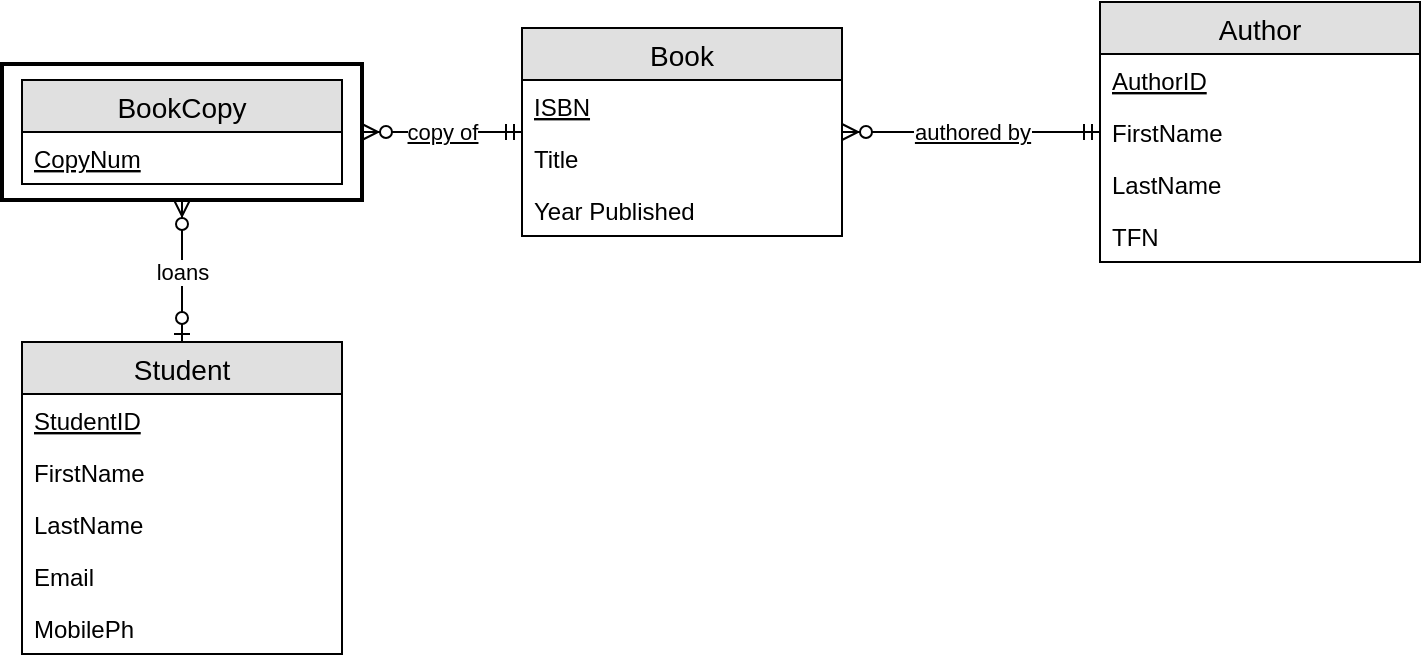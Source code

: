 <mxfile type="device" version="10.5.9"><diagram id="aReA38n2LXVdJNrg4DD-" name="Page-1"><mxGraphModel grid="1" dx="1394" dy="804" gridSize="10" guides="1" tooltips="1" connect="1" arrows="1" fold="1" page="1" pageScale="1" pageWidth="850" pageHeight="1100" math="0" shadow="0"><root><mxCell id="0"/><mxCell id="1" parent="0"/><mxCell id="qGdfoebD4o84JuMDnx_H-24" target="qGdfoebD4o84JuMDnx_H-19" style="edgeStyle=orthogonalEdgeStyle;rounded=0;orthogonalLoop=1;jettySize=auto;html=1;entryX=0.5;entryY=1;entryDx=0;entryDy=0;startArrow=ERzeroToOne;startFill=1;endArrow=ERzeroToMany;endFill=1;" value="loans" parent="1" source="I9El5KIr75CT5vQH0Fb4-5" edge="1"><mxGeometry as="geometry" relative="1"/></mxCell><mxCell id="I9El5KIr75CT5vQH0Fb4-5" style="swimlane;fontStyle=0;childLayout=stackLayout;horizontal=1;startSize=26;fillColor=#e0e0e0;horizontalStack=0;resizeParent=1;resizeParentMax=0;resizeLast=0;collapsible=1;marginBottom=0;swimlaneFillColor=#ffffff;align=center;fontSize=14;" value="Student" parent="1" vertex="1"><mxGeometry as="geometry" width="160" height="156" y="420" x="90"/></mxCell><mxCell id="I9El5KIr75CT5vQH0Fb4-6" style="text;strokeColor=none;fillColor=none;spacingLeft=4;spacingRight=4;overflow=hidden;rotatable=0;points=[[0,0.5],[1,0.5]];portConstraint=eastwest;fontSize=12;fontStyle=4" value="StudentID" parent="I9El5KIr75CT5vQH0Fb4-5" vertex="1"><mxGeometry as="geometry" width="160" height="26" y="26"/></mxCell><mxCell id="I9El5KIr75CT5vQH0Fb4-7" style="text;strokeColor=none;fillColor=none;spacingLeft=4;spacingRight=4;overflow=hidden;rotatable=0;points=[[0,0.5],[1,0.5]];portConstraint=eastwest;fontSize=12;" value="FirstName" parent="I9El5KIr75CT5vQH0Fb4-5" vertex="1"><mxGeometry as="geometry" width="160" height="26" y="52"/></mxCell><mxCell id="I9El5KIr75CT5vQH0Fb4-8" style="text;strokeColor=none;fillColor=none;spacingLeft=4;spacingRight=4;overflow=hidden;rotatable=0;points=[[0,0.5],[1,0.5]];portConstraint=eastwest;fontSize=12;" value="LastName" parent="I9El5KIr75CT5vQH0Fb4-5" vertex="1"><mxGeometry as="geometry" width="160" height="26" y="78"/></mxCell><mxCell id="I9El5KIr75CT5vQH0Fb4-13" style="text;strokeColor=none;fillColor=none;spacingLeft=4;spacingRight=4;overflow=hidden;rotatable=0;points=[[0,0.5],[1,0.5]];portConstraint=eastwest;fontSize=12;" value="Email" parent="I9El5KIr75CT5vQH0Fb4-5" vertex="1"><mxGeometry as="geometry" width="160" height="26" y="104"/></mxCell><mxCell id="I9El5KIr75CT5vQH0Fb4-14" style="text;strokeColor=none;fillColor=none;spacingLeft=4;spacingRight=4;overflow=hidden;rotatable=0;points=[[0,0.5],[1,0.5]];portConstraint=eastwest;fontSize=12;" value="MobilePh" parent="I9El5KIr75CT5vQH0Fb4-5" vertex="1"><mxGeometry as="geometry" width="160" height="26" y="130"/></mxCell><mxCell id="I9El5KIr75CT5vQH0Fb4-15" style="swimlane;fontStyle=0;childLayout=stackLayout;horizontal=1;startSize=26;fillColor=#e0e0e0;horizontalStack=0;resizeParent=1;resizeParentMax=0;resizeLast=0;collapsible=1;marginBottom=0;swimlaneFillColor=#ffffff;align=center;fontSize=14;" value="Book" parent="1" vertex="1"><mxGeometry as="geometry" width="160" height="104" y="263" x="340"/></mxCell><mxCell id="I9El5KIr75CT5vQH0Fb4-16" style="text;strokeColor=none;fillColor=none;spacingLeft=4;spacingRight=4;overflow=hidden;rotatable=0;points=[[0,0.5],[1,0.5]];portConstraint=eastwest;fontSize=12;fontStyle=4" value="ISBN&#10;" parent="I9El5KIr75CT5vQH0Fb4-15" vertex="1"><mxGeometry as="geometry" width="160" height="26" y="26"/></mxCell><mxCell id="I9El5KIr75CT5vQH0Fb4-17" style="text;strokeColor=none;fillColor=none;spacingLeft=4;spacingRight=4;overflow=hidden;rotatable=0;points=[[0,0.5],[1,0.5]];portConstraint=eastwest;fontSize=12;" value="Title&#10;" parent="I9El5KIr75CT5vQH0Fb4-15" vertex="1"><mxGeometry as="geometry" width="160" height="26" y="52"/></mxCell><mxCell id="I9El5KIr75CT5vQH0Fb4-18" style="text;strokeColor=none;fillColor=none;spacingLeft=4;spacingRight=4;overflow=hidden;rotatable=0;points=[[0,0.5],[1,0.5]];portConstraint=eastwest;fontSize=12;" value="Year Published&#10;" parent="I9El5KIr75CT5vQH0Fb4-15" vertex="1"><mxGeometry as="geometry" width="160" height="26" y="78"/></mxCell><mxCell id="qGdfoebD4o84JuMDnx_H-8" target="I9El5KIr75CT5vQH0Fb4-15" style="edgeStyle=orthogonalEdgeStyle;rounded=0;orthogonalLoop=1;jettySize=auto;html=1;startArrow=ERmandOne;startFill=0;endArrow=ERzeroToMany;endFill=1;fontStyle=4" value="authored by" parent="1" source="qGdfoebD4o84JuMDnx_H-2" edge="1"><mxGeometry as="geometry" relative="1"/></mxCell><mxCell id="qGdfoebD4o84JuMDnx_H-2" style="swimlane;fontStyle=0;childLayout=stackLayout;horizontal=1;startSize=26;fillColor=#e0e0e0;horizontalStack=0;resizeParent=1;resizeParentMax=0;resizeLast=0;collapsible=1;marginBottom=0;swimlaneFillColor=#ffffff;align=center;fontSize=14;" value="&#10;Author&#10;" parent="1" vertex="1"><mxGeometry as="geometry" width="160" height="130" y="250" x="629"/></mxCell><mxCell id="qGdfoebD4o84JuMDnx_H-3" style="text;strokeColor=none;fillColor=none;spacingLeft=4;spacingRight=4;overflow=hidden;rotatable=0;points=[[0,0.5],[1,0.5]];portConstraint=eastwest;fontSize=12;fontStyle=4" value="AuthorID" parent="qGdfoebD4o84JuMDnx_H-2" vertex="1"><mxGeometry as="geometry" width="160" height="26" y="26"/></mxCell><mxCell id="qGdfoebD4o84JuMDnx_H-4" style="text;strokeColor=none;fillColor=none;spacingLeft=4;spacingRight=4;overflow=hidden;rotatable=0;points=[[0,0.5],[1,0.5]];portConstraint=eastwest;fontSize=12;" value="FirstName" parent="qGdfoebD4o84JuMDnx_H-2" vertex="1"><mxGeometry as="geometry" width="160" height="26" y="52"/></mxCell><mxCell id="qGdfoebD4o84JuMDnx_H-5" style="text;strokeColor=none;fillColor=none;spacingLeft=4;spacingRight=4;overflow=hidden;rotatable=0;points=[[0,0.5],[1,0.5]];portConstraint=eastwest;fontSize=12;" value="LastName" parent="qGdfoebD4o84JuMDnx_H-2" vertex="1"><mxGeometry as="geometry" width="160" height="26" y="78"/></mxCell><mxCell id="qGdfoebD4o84JuMDnx_H-6" style="text;strokeColor=none;fillColor=none;spacingLeft=4;spacingRight=4;overflow=hidden;rotatable=0;points=[[0,0.5],[1,0.5]];portConstraint=eastwest;fontSize=12;" value="TFN&#10;" parent="qGdfoebD4o84JuMDnx_H-2" vertex="1"><mxGeometry as="geometry" width="160" height="26" y="104"/></mxCell><mxCell id="qGdfoebD4o84JuMDnx_H-20" style="group" value="" parent="1" vertex="1" connectable="0"><mxGeometry as="geometry" width="180" height="68" y="281" x="80"/></mxCell><mxCell id="qGdfoebD4o84JuMDnx_H-19" style="strokeWidth=2;whiteSpace=wrap;html=1;align=center;fontSize=14;" value="Entity" parent="qGdfoebD4o84JuMDnx_H-20" vertex="1"><mxGeometry as="geometry" width="180" height="68"/></mxCell><mxCell id="qGdfoebD4o84JuMDnx_H-15" style="swimlane;fontStyle=0;childLayout=stackLayout;horizontal=1;startSize=26;fillColor=#e0e0e0;horizontalStack=0;resizeParent=1;resizeParentMax=0;resizeLast=0;collapsible=1;marginBottom=0;swimlaneFillColor=#ffffff;align=center;fontSize=14;" value="&#10;BookCopy&#10;" parent="qGdfoebD4o84JuMDnx_H-20" vertex="1"><mxGeometry as="geometry" width="160" height="52" y="8" x="10"/></mxCell><mxCell id="qGdfoebD4o84JuMDnx_H-16" style="text;strokeColor=none;fillColor=none;spacingLeft=4;spacingRight=4;overflow=hidden;rotatable=0;points=[[0,0.5],[1,0.5]];portConstraint=eastwest;fontSize=12;fontStyle=4" value="CopyNum&#10;" parent="qGdfoebD4o84JuMDnx_H-15" vertex="1"><mxGeometry as="geometry" width="160" height="26" y="26"/></mxCell><mxCell id="qGdfoebD4o84JuMDnx_H-23" target="qGdfoebD4o84JuMDnx_H-19" style="edgeStyle=orthogonalEdgeStyle;rounded=0;orthogonalLoop=1;jettySize=auto;html=1;startArrow=ERmandOne;startFill=0;endArrow=ERzeroToMany;endFill=1;fontStyle=4" value="copy of" parent="1" source="I9El5KIr75CT5vQH0Fb4-15" edge="1"><mxGeometry as="geometry" relative="1"/></mxCell></root></mxGraphModel></diagram></mxfile>